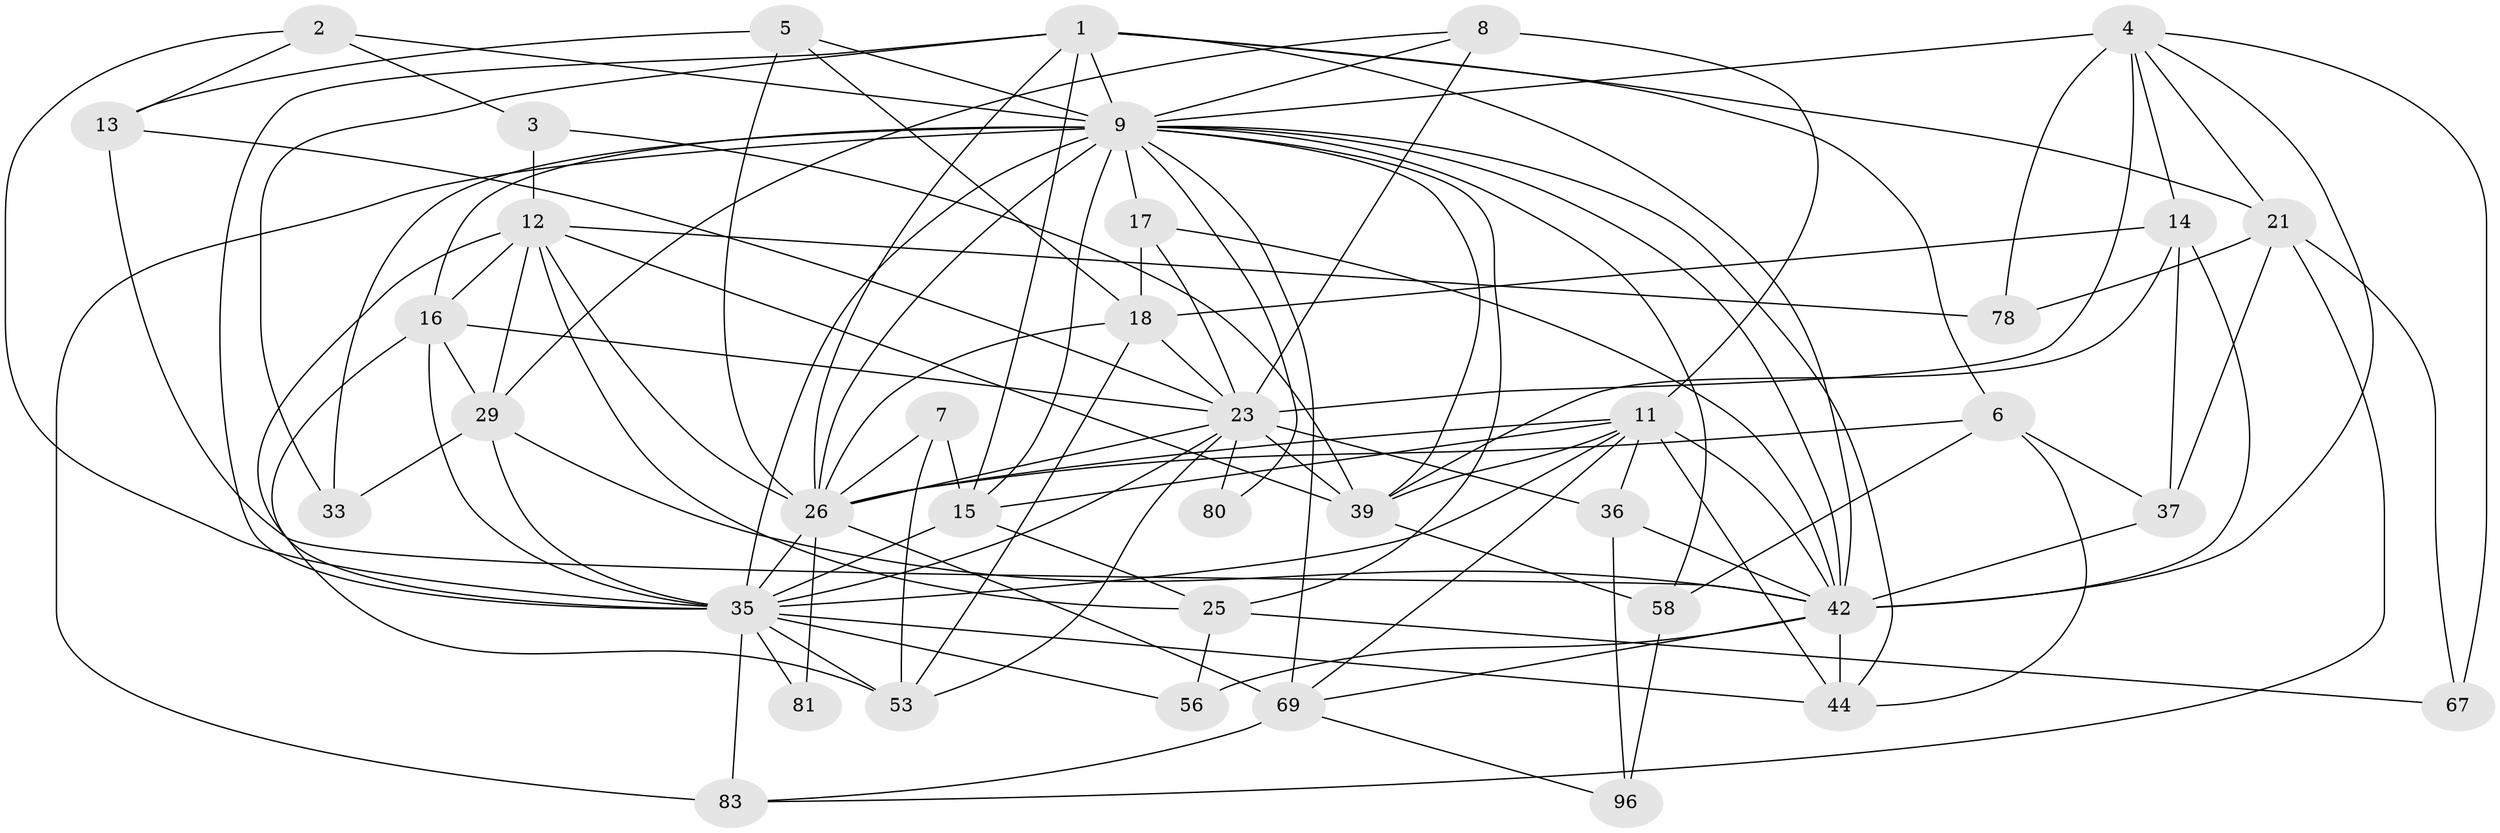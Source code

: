 // original degree distribution, {5: 0.16326530612244897, 4: 0.3163265306122449, 3: 0.23469387755102042, 7: 0.08163265306122448, 2: 0.15306122448979592, 9: 0.01020408163265306, 6: 0.04081632653061224}
// Generated by graph-tools (version 1.1) at 2025/18/03/04/25 18:18:52]
// undirected, 39 vertices, 116 edges
graph export_dot {
graph [start="1"]
  node [color=gray90,style=filled];
  1 [super="+31"];
  2;
  3;
  4 [super="+59+10"];
  5 [super="+66"];
  6 [super="+47"];
  7;
  8;
  9 [super="+77+95+48+22"];
  11 [super="+62"];
  12 [super="+63+20"];
  13;
  14 [super="+27"];
  15 [super="+60"];
  16 [super="+30+19"];
  17 [super="+41+79"];
  18;
  21 [super="+45"];
  23 [super="+24+40"];
  25 [super="+55"];
  26 [super="+38+70+32"];
  29 [super="+49+76"];
  33 [super="+82"];
  35 [super="+43+64+71"];
  36 [super="+85"];
  37 [super="+50"];
  39 [super="+98+57"];
  42 [super="+93+92"];
  44 [super="+90"];
  53 [super="+75"];
  56;
  58 [super="+88"];
  67;
  69 [super="+73"];
  78;
  80;
  81;
  83 [super="+94"];
  96;
  1 -- 33;
  1 -- 26;
  1 -- 21;
  1 -- 6;
  1 -- 15;
  1 -- 42;
  1 -- 35;
  1 -- 9;
  2 -- 3;
  2 -- 13;
  2 -- 35;
  2 -- 9;
  3 -- 39;
  3 -- 12;
  4 -- 42;
  4 -- 14;
  4 -- 78;
  4 -- 9;
  4 -- 67;
  4 -- 21;
  4 -- 23 [weight=2];
  5 -- 18;
  5 -- 9;
  5 -- 13;
  5 -- 26;
  6 -- 58;
  6 -- 44;
  6 -- 26 [weight=2];
  6 -- 37;
  7 -- 53;
  7 -- 26;
  7 -- 15;
  8 -- 23;
  8 -- 11;
  8 -- 29;
  8 -- 9;
  9 -- 25 [weight=2];
  9 -- 17 [weight=2];
  9 -- 69 [weight=2];
  9 -- 35;
  9 -- 33 [weight=2];
  9 -- 42 [weight=2];
  9 -- 16 [weight=3];
  9 -- 80;
  9 -- 58;
  9 -- 39;
  9 -- 44;
  9 -- 15;
  9 -- 83 [weight=2];
  9 -- 26 [weight=2];
  11 -- 69;
  11 -- 26;
  11 -- 36;
  11 -- 42;
  11 -- 15;
  11 -- 44;
  11 -- 35;
  11 -- 39;
  12 -- 16 [weight=2];
  12 -- 39 [weight=2];
  12 -- 35;
  12 -- 26 [weight=2];
  12 -- 78;
  12 -- 25;
  12 -- 29;
  13 -- 42;
  13 -- 23;
  14 -- 18;
  14 -- 37;
  14 -- 39;
  14 -- 42;
  15 -- 25;
  15 -- 35;
  16 -- 53;
  16 -- 35;
  16 -- 23;
  16 -- 29;
  17 -- 18;
  17 -- 42;
  17 -- 23;
  18 -- 26 [weight=2];
  18 -- 53;
  18 -- 23;
  21 -- 78;
  21 -- 67;
  21 -- 83;
  21 -- 37;
  23 -- 53;
  23 -- 36;
  23 -- 26;
  23 -- 35;
  23 -- 39;
  23 -- 80;
  25 -- 56;
  25 -- 67;
  26 -- 69 [weight=3];
  26 -- 35;
  26 -- 81;
  29 -- 33;
  29 -- 35;
  29 -- 42;
  35 -- 56;
  35 -- 81;
  35 -- 44;
  35 -- 83;
  35 -- 53;
  36 -- 96;
  36 -- 42;
  37 -- 42;
  39 -- 58;
  42 -- 56;
  42 -- 69;
  42 -- 44;
  58 -- 96 [weight=2];
  69 -- 96;
  69 -- 83;
}
